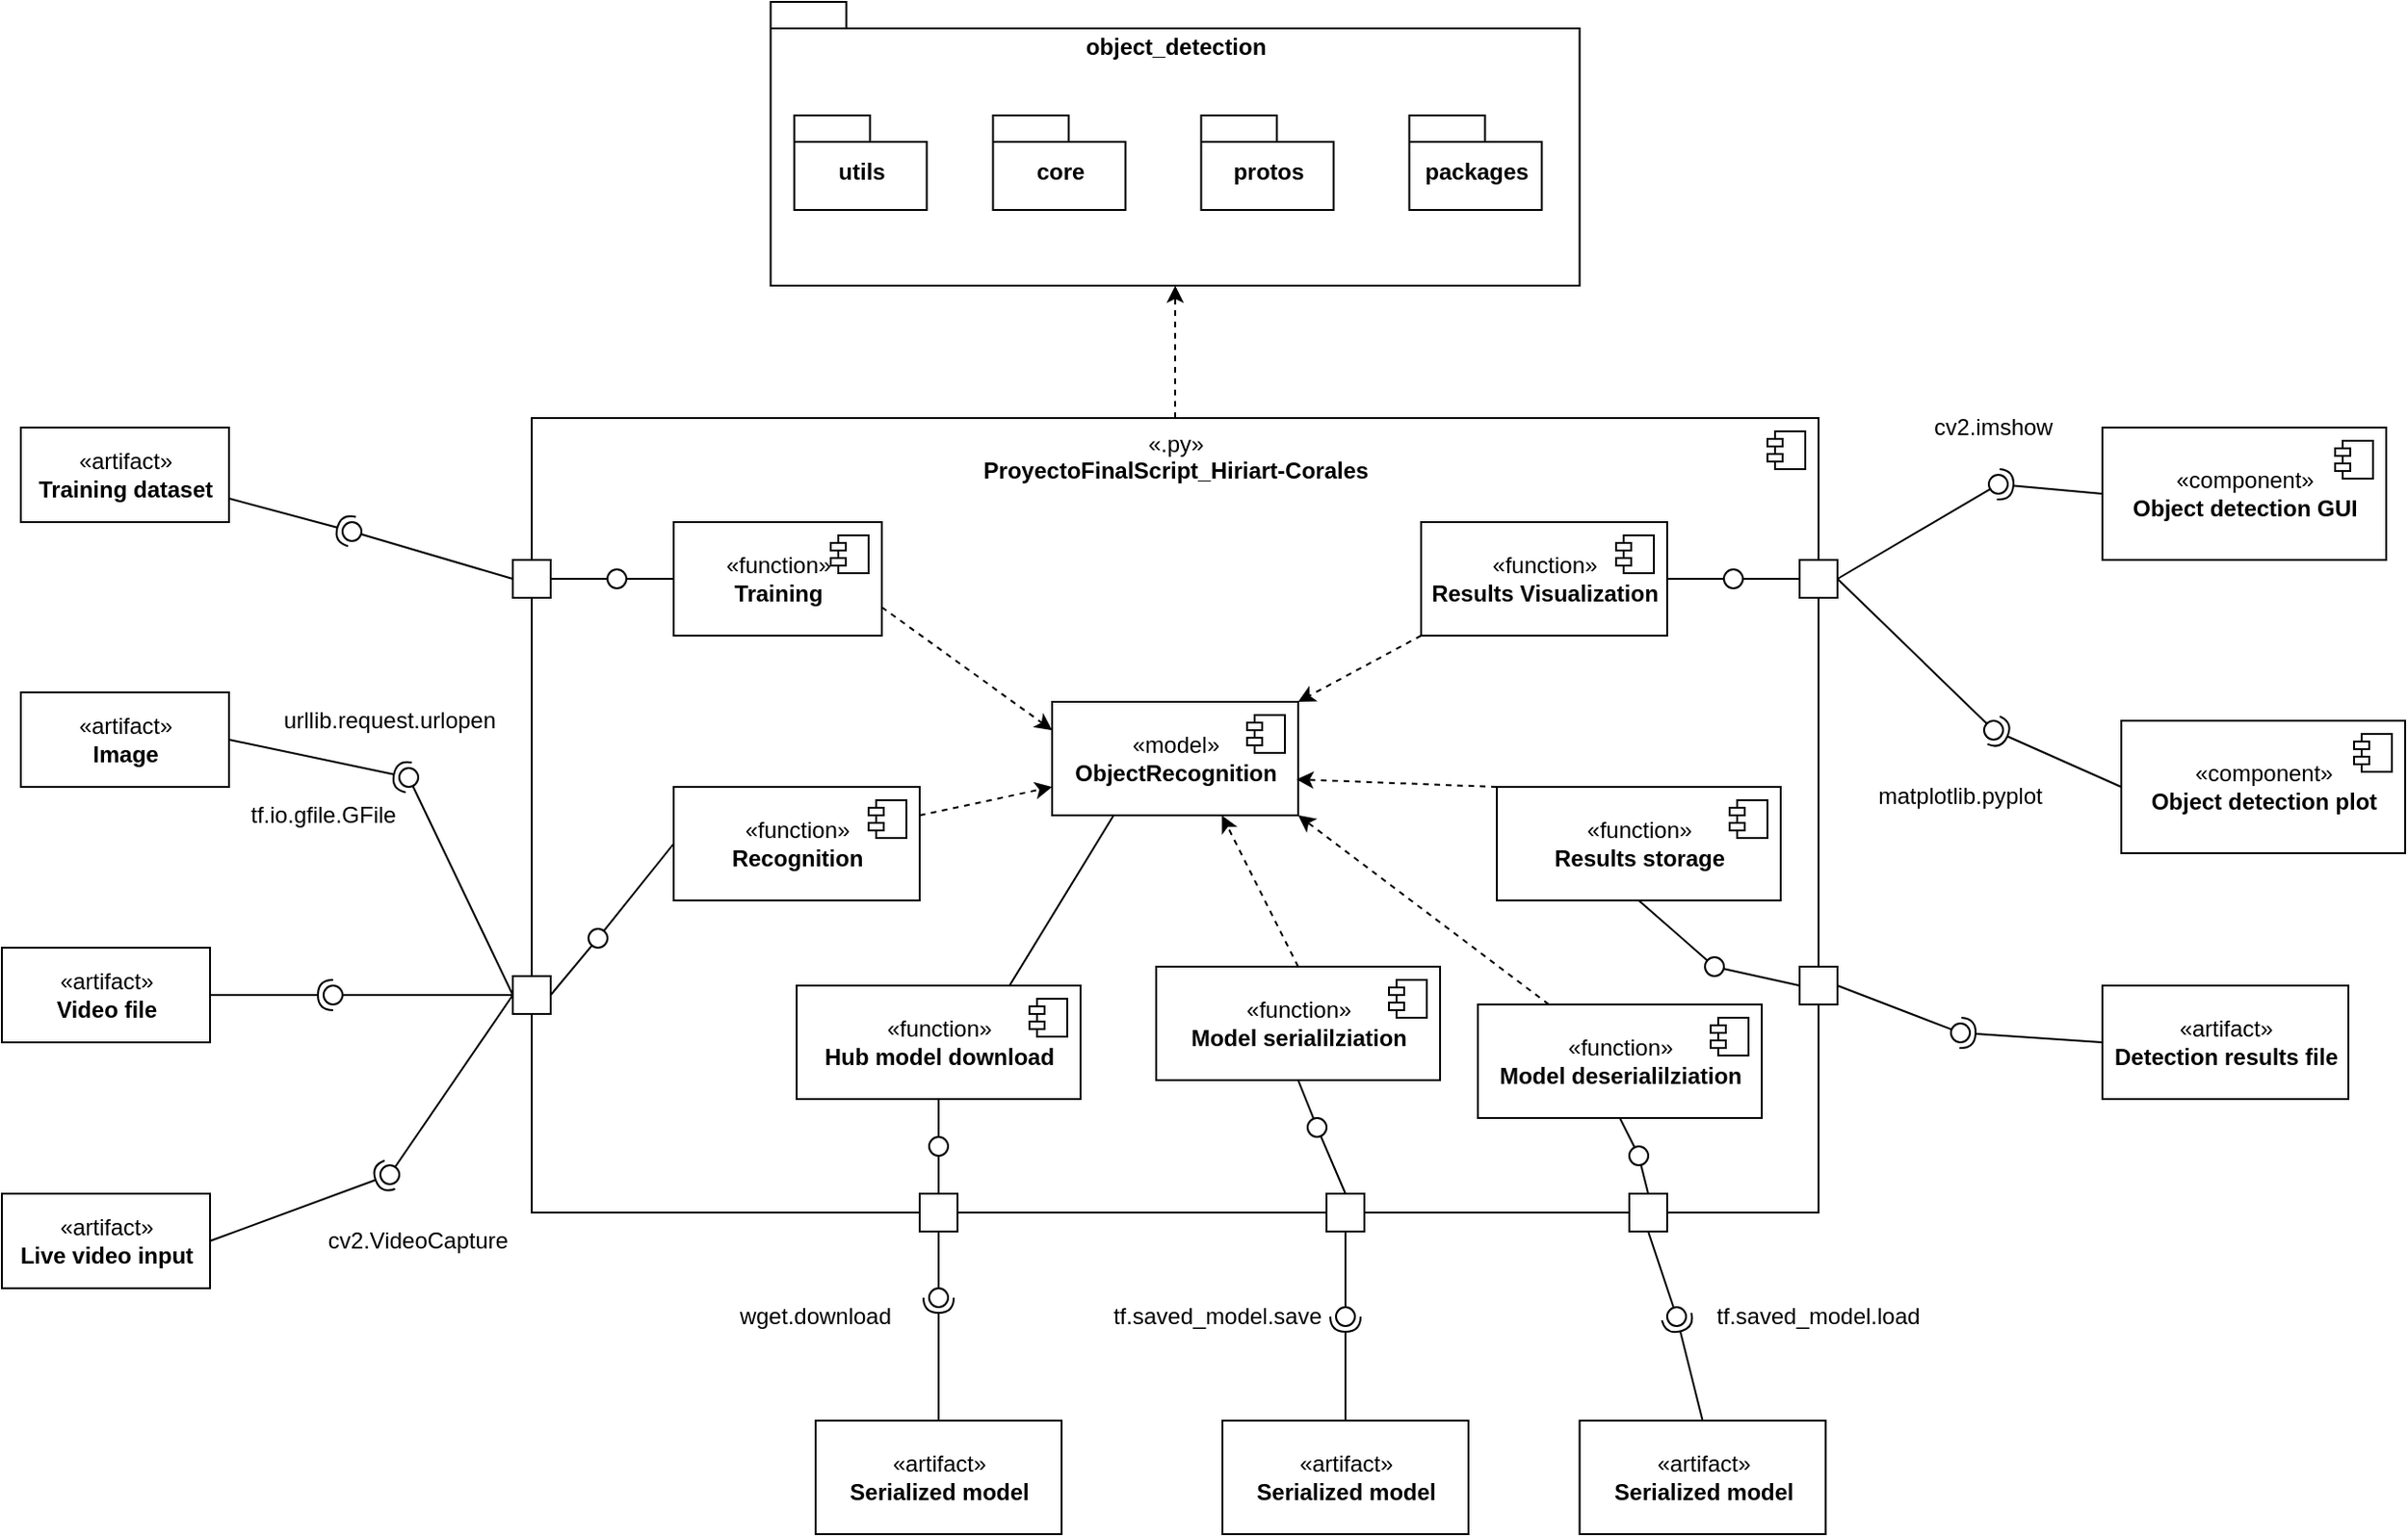 <mxfile version="20.6.0" type="device"><diagram id="3WxeVONCtXBPngQZgMPU" name="Page-1"><mxGraphModel dx="1461" dy="1966" grid="1" gridSize="10" guides="1" tooltips="1" connect="1" arrows="1" fold="1" page="1" pageScale="1" pageWidth="850" pageHeight="1100" math="0" shadow="0"><root><mxCell id="0"/><mxCell id="1" parent="0"/><mxCell id="N2UyUOHpX8asWoxvoKA--7" value="«artifact»&lt;br&gt;&lt;b&gt;Video file&lt;/b&gt;" style="html=1;" parent="1" vertex="1"><mxGeometry x="30" y="410" width="110" height="50" as="geometry"/></mxCell><mxCell id="N2UyUOHpX8asWoxvoKA--8" value="«artifact»&lt;br&gt;&lt;b&gt;Training dataset&lt;/b&gt;" style="html=1;" parent="1" vertex="1"><mxGeometry x="40" y="135" width="110" height="50" as="geometry"/></mxCell><mxCell id="N2UyUOHpX8asWoxvoKA--9" value="" style="rounded=0;orthogonalLoop=1;jettySize=auto;html=1;endArrow=none;endFill=0;sketch=0;sourcePerimeterSpacing=0;targetPerimeterSpacing=0;exitX=0;exitY=0.5;exitDx=0;exitDy=0;" parent="1" source="N2UyUOHpX8asWoxvoKA--13" target="N2UyUOHpX8asWoxvoKA--11" edge="1"><mxGeometry relative="1" as="geometry"><mxPoint x="310" y="275" as="sourcePoint"/></mxGeometry></mxCell><mxCell id="N2UyUOHpX8asWoxvoKA--10" value="" style="rounded=0;orthogonalLoop=1;jettySize=auto;html=1;endArrow=halfCircle;endFill=0;entryX=0.5;entryY=0.5;endSize=6;strokeWidth=1;sketch=0;exitX=1;exitY=0.75;exitDx=0;exitDy=0;" parent="1" source="N2UyUOHpX8asWoxvoKA--8" target="N2UyUOHpX8asWoxvoKA--11" edge="1"><mxGeometry relative="1" as="geometry"><mxPoint x="350" y="275" as="sourcePoint"/></mxGeometry></mxCell><mxCell id="N2UyUOHpX8asWoxvoKA--11" value="" style="ellipse;whiteSpace=wrap;html=1;align=center;aspect=fixed;resizable=0;points=[];outlineConnect=0;sketch=0;" parent="1" vertex="1"><mxGeometry x="210" y="185" width="10" height="10" as="geometry"/></mxCell><mxCell id="N2UyUOHpX8asWoxvoKA--15" value="" style="rounded=0;orthogonalLoop=1;jettySize=auto;html=1;endArrow=none;endFill=0;sketch=0;sourcePerimeterSpacing=0;targetPerimeterSpacing=0;exitX=0;exitY=0.5;exitDx=0;exitDy=0;" parent="1" source="N2UyUOHpX8asWoxvoKA--18" target="N2UyUOHpX8asWoxvoKA--17" edge="1"><mxGeometry relative="1" as="geometry"><mxPoint x="160" y="325" as="sourcePoint"/></mxGeometry></mxCell><mxCell id="N2UyUOHpX8asWoxvoKA--16" value="" style="rounded=0;orthogonalLoop=1;jettySize=auto;html=1;endArrow=halfCircle;endFill=0;entryX=0.5;entryY=0.5;endSize=6;strokeWidth=1;sketch=0;exitX=1;exitY=0.5;exitDx=0;exitDy=0;" parent="1" source="N2UyUOHpX8asWoxvoKA--7" target="N2UyUOHpX8asWoxvoKA--17" edge="1"><mxGeometry relative="1" as="geometry"><mxPoint x="200" y="325" as="sourcePoint"/></mxGeometry></mxCell><mxCell id="N2UyUOHpX8asWoxvoKA--17" value="" style="ellipse;whiteSpace=wrap;html=1;align=center;aspect=fixed;resizable=0;points=[];outlineConnect=0;sketch=0;" parent="1" vertex="1"><mxGeometry x="200" y="430" width="10" height="10" as="geometry"/></mxCell><mxCell id="N2UyUOHpX8asWoxvoKA--22" value="" style="rounded=0;orthogonalLoop=1;jettySize=auto;html=1;endArrow=none;endFill=0;sketch=0;sourcePerimeterSpacing=0;targetPerimeterSpacing=0;" parent="1" target="N2UyUOHpX8asWoxvoKA--24" edge="1"><mxGeometry relative="1" as="geometry"><mxPoint x="480" y="225" as="sourcePoint"/></mxGeometry></mxCell><mxCell id="N2UyUOHpX8asWoxvoKA--23" value="" style="rounded=0;orthogonalLoop=1;jettySize=auto;html=1;endArrow=halfCircle;endFill=0;entryX=0.5;entryY=0.5;endSize=6;strokeWidth=1;sketch=0;" parent="1" target="N2UyUOHpX8asWoxvoKA--24" edge="1"><mxGeometry relative="1" as="geometry"><mxPoint x="520" y="225" as="sourcePoint"/></mxGeometry></mxCell><mxCell id="N2UyUOHpX8asWoxvoKA--24" value="" style="ellipse;whiteSpace=wrap;html=1;align=center;aspect=fixed;resizable=0;points=[];outlineConnect=0;sketch=0;" parent="1" vertex="1"><mxGeometry x="495" y="220" width="10" height="10" as="geometry"/></mxCell><mxCell id="N2UyUOHpX8asWoxvoKA--25" value="«component»&lt;br&gt;&lt;b&gt;Object detection GUI&lt;/b&gt;" style="html=1;dropTarget=0;" parent="1" vertex="1"><mxGeometry x="1140" y="135" width="150" height="70" as="geometry"/></mxCell><mxCell id="N2UyUOHpX8asWoxvoKA--26" value="" style="shape=module;jettyWidth=8;jettyHeight=4;" parent="N2UyUOHpX8asWoxvoKA--25" vertex="1"><mxGeometry x="1" width="20" height="20" relative="1" as="geometry"><mxPoint x="-27" y="7" as="offset"/></mxGeometry></mxCell><mxCell id="N2UyUOHpX8asWoxvoKA--27" value="«artifact»&lt;br&gt;&lt;b&gt;Detection results file&lt;/b&gt;" style="html=1;" parent="1" vertex="1"><mxGeometry x="1140" y="430" width="130" height="60" as="geometry"/></mxCell><mxCell id="vlnlMYOBca-cC1OnBr6w-9" style="edgeStyle=orthogonalEdgeStyle;rounded=0;orthogonalLoop=1;jettySize=auto;html=1;exitX=0.5;exitY=0;exitDx=0;exitDy=0;dashed=1;" parent="1" source="N2UyUOHpX8asWoxvoKA--5" target="vlnlMYOBca-cC1OnBr6w-1" edge="1"><mxGeometry relative="1" as="geometry"/></mxCell><mxCell id="N2UyUOHpX8asWoxvoKA--5" value="«.py»&lt;br&gt;&lt;b&gt;ProyectoFinalScript_Hiriart-Corales&lt;/b&gt;" style="html=1;dropTarget=0;verticalAlign=top;" parent="1" vertex="1"><mxGeometry x="310" y="130" width="680" height="420" as="geometry"/></mxCell><mxCell id="N2UyUOHpX8asWoxvoKA--6" value="" style="shape=module;jettyWidth=8;jettyHeight=4;" parent="N2UyUOHpX8asWoxvoKA--5" vertex="1"><mxGeometry x="1" width="20" height="20" relative="1" as="geometry"><mxPoint x="-27" y="7" as="offset"/></mxGeometry></mxCell><mxCell id="waBxFvCK2Q5SgZB2nUmr-45" style="edgeStyle=orthogonalEdgeStyle;rounded=0;orthogonalLoop=1;jettySize=auto;html=1;exitX=1;exitY=0.5;exitDx=0;exitDy=0;endArrow=none;endFill=0;" parent="1" source="N2UyUOHpX8asWoxvoKA--13" target="waBxFvCK2Q5SgZB2nUmr-38" edge="1"><mxGeometry relative="1" as="geometry"/></mxCell><mxCell id="N2UyUOHpX8asWoxvoKA--13" value="" style="whiteSpace=wrap;html=1;aspect=fixed;" parent="1" vertex="1"><mxGeometry x="300" y="205" width="20" height="20" as="geometry"/></mxCell><mxCell id="waBxFvCK2Q5SgZB2nUmr-46" style="rounded=0;orthogonalLoop=1;jettySize=auto;html=1;exitX=1;exitY=0.5;exitDx=0;exitDy=0;endArrow=none;endFill=0;" parent="1" source="N2UyUOHpX8asWoxvoKA--18" target="waBxFvCK2Q5SgZB2nUmr-34" edge="1"><mxGeometry relative="1" as="geometry"/></mxCell><mxCell id="N2UyUOHpX8asWoxvoKA--18" value="" style="whiteSpace=wrap;html=1;aspect=fixed;" parent="1" vertex="1"><mxGeometry x="300" y="425" width="20" height="20" as="geometry"/></mxCell><mxCell id="waBxFvCK2Q5SgZB2nUmr-49" style="edgeStyle=none;rounded=0;orthogonalLoop=1;jettySize=auto;html=1;exitX=0;exitY=0.5;exitDx=0;exitDy=0;endArrow=none;endFill=0;" parent="1" source="N2UyUOHpX8asWoxvoKA--20" target="waBxFvCK2Q5SgZB2nUmr-30" edge="1"><mxGeometry relative="1" as="geometry"/></mxCell><mxCell id="N2UyUOHpX8asWoxvoKA--20" value="" style="whiteSpace=wrap;html=1;aspect=fixed;" parent="1" vertex="1"><mxGeometry x="980" y="205" width="20" height="20" as="geometry"/></mxCell><mxCell id="waBxFvCK2Q5SgZB2nUmr-48" style="edgeStyle=none;rounded=0;orthogonalLoop=1;jettySize=auto;html=1;exitX=0;exitY=0.5;exitDx=0;exitDy=0;endArrow=none;endFill=0;" parent="1" source="N2UyUOHpX8asWoxvoKA--28" target="waBxFvCK2Q5SgZB2nUmr-36" edge="1"><mxGeometry relative="1" as="geometry"/></mxCell><mxCell id="N2UyUOHpX8asWoxvoKA--28" value="" style="whiteSpace=wrap;html=1;aspect=fixed;" parent="1" vertex="1"><mxGeometry x="980" y="420" width="20" height="20" as="geometry"/></mxCell><mxCell id="N2UyUOHpX8asWoxvoKA--35" value="" style="rounded=0;orthogonalLoop=1;jettySize=auto;html=1;endArrow=none;endFill=0;sketch=0;sourcePerimeterSpacing=0;targetPerimeterSpacing=0;exitX=1;exitY=0.5;exitDx=0;exitDy=0;" parent="1" source="N2UyUOHpX8asWoxvoKA--20" target="N2UyUOHpX8asWoxvoKA--37" edge="1"><mxGeometry relative="1" as="geometry"><mxPoint x="635" y="172.5" as="sourcePoint"/></mxGeometry></mxCell><mxCell id="N2UyUOHpX8asWoxvoKA--36" value="" style="rounded=0;orthogonalLoop=1;jettySize=auto;html=1;endArrow=halfCircle;endFill=0;entryX=0.5;entryY=0.5;endSize=6;strokeWidth=1;sketch=0;exitX=0;exitY=0.5;exitDx=0;exitDy=0;" parent="1" source="N2UyUOHpX8asWoxvoKA--25" target="N2UyUOHpX8asWoxvoKA--37" edge="1"><mxGeometry relative="1" as="geometry"><mxPoint x="765" y="127.5" as="sourcePoint"/></mxGeometry></mxCell><mxCell id="N2UyUOHpX8asWoxvoKA--37" value="" style="ellipse;whiteSpace=wrap;html=1;align=center;aspect=fixed;resizable=0;points=[];outlineConnect=0;sketch=0;" parent="1" vertex="1"><mxGeometry x="1080" y="160" width="10" height="10" as="geometry"/></mxCell><mxCell id="N2UyUOHpX8asWoxvoKA--38" value="" style="rounded=0;orthogonalLoop=1;jettySize=auto;html=1;endArrow=none;endFill=0;sketch=0;sourcePerimeterSpacing=0;targetPerimeterSpacing=0;exitX=1;exitY=0.5;exitDx=0;exitDy=0;" parent="1" source="N2UyUOHpX8asWoxvoKA--28" target="N2UyUOHpX8asWoxvoKA--40" edge="1"><mxGeometry relative="1" as="geometry"><mxPoint x="530" y="235" as="sourcePoint"/></mxGeometry></mxCell><mxCell id="N2UyUOHpX8asWoxvoKA--39" value="" style="rounded=0;orthogonalLoop=1;jettySize=auto;html=1;endArrow=halfCircle;endFill=0;entryX=0.5;entryY=0.5;endSize=6;strokeWidth=1;sketch=0;exitX=0;exitY=0.5;exitDx=0;exitDy=0;" parent="1" source="N2UyUOHpX8asWoxvoKA--27" target="N2UyUOHpX8asWoxvoKA--40" edge="1"><mxGeometry relative="1" as="geometry"><mxPoint x="570" y="235" as="sourcePoint"/></mxGeometry></mxCell><mxCell id="N2UyUOHpX8asWoxvoKA--40" value="" style="ellipse;whiteSpace=wrap;html=1;align=center;aspect=fixed;resizable=0;points=[];outlineConnect=0;sketch=0;" parent="1" vertex="1"><mxGeometry x="1060" y="450" width="10" height="10" as="geometry"/></mxCell><mxCell id="N2UyUOHpX8asWoxvoKA--41" value="«artifact»&lt;br&gt;&lt;b&gt;Live video input&lt;/b&gt;" style="html=1;" parent="1" vertex="1"><mxGeometry x="30" y="540" width="110" height="50" as="geometry"/></mxCell><mxCell id="N2UyUOHpX8asWoxvoKA--42" value="" style="rounded=0;orthogonalLoop=1;jettySize=auto;html=1;endArrow=none;endFill=0;sketch=0;sourcePerimeterSpacing=0;targetPerimeterSpacing=0;exitX=0;exitY=0.5;exitDx=0;exitDy=0;" parent="1" source="N2UyUOHpX8asWoxvoKA--18" target="N2UyUOHpX8asWoxvoKA--44" edge="1"><mxGeometry relative="1" as="geometry"><mxPoint x="510" y="245" as="sourcePoint"/></mxGeometry></mxCell><mxCell id="N2UyUOHpX8asWoxvoKA--43" value="" style="rounded=0;orthogonalLoop=1;jettySize=auto;html=1;endArrow=halfCircle;endFill=0;entryX=0.5;entryY=0.5;endSize=6;strokeWidth=1;sketch=0;exitX=1;exitY=0.5;exitDx=0;exitDy=0;" parent="1" source="N2UyUOHpX8asWoxvoKA--41" target="N2UyUOHpX8asWoxvoKA--44" edge="1"><mxGeometry relative="1" as="geometry"><mxPoint x="550" y="245" as="sourcePoint"/></mxGeometry></mxCell><mxCell id="N2UyUOHpX8asWoxvoKA--44" value="" style="ellipse;whiteSpace=wrap;html=1;align=center;aspect=fixed;resizable=0;points=[];outlineConnect=0;sketch=0;" parent="1" vertex="1"><mxGeometry x="230" y="525" width="10" height="10" as="geometry"/></mxCell><mxCell id="waBxFvCK2Q5SgZB2nUmr-2" value="cv2.VideoCapture" style="text;html=1;strokeColor=none;fillColor=none;align=center;verticalAlign=middle;whiteSpace=wrap;rounded=0;" parent="1" vertex="1"><mxGeometry x="200" y="550" width="100" height="30" as="geometry"/></mxCell><mxCell id="waBxFvCK2Q5SgZB2nUmr-3" value="cv2.imshow" style="text;html=1;strokeColor=none;fillColor=none;align=center;verticalAlign=middle;whiteSpace=wrap;rounded=0;" parent="1" vertex="1"><mxGeometry x="1040" y="120" width="85" height="30" as="geometry"/></mxCell><mxCell id="waBxFvCK2Q5SgZB2nUmr-47" style="edgeStyle=none;rounded=0;orthogonalLoop=1;jettySize=auto;html=1;exitX=0.5;exitY=0;exitDx=0;exitDy=0;endArrow=none;endFill=0;" parent="1" source="waBxFvCK2Q5SgZB2nUmr-5" target="waBxFvCK2Q5SgZB2nUmr-32" edge="1"><mxGeometry relative="1" as="geometry"/></mxCell><mxCell id="waBxFvCK2Q5SgZB2nUmr-5" value="" style="whiteSpace=wrap;html=1;aspect=fixed;" parent="1" vertex="1"><mxGeometry x="730" y="540" width="20" height="20" as="geometry"/></mxCell><mxCell id="waBxFvCK2Q5SgZB2nUmr-7" value="«artifact»&lt;br&gt;&lt;b&gt;Serialized model&lt;br&gt;&lt;/b&gt;" style="html=1;" parent="1" vertex="1"><mxGeometry x="675" y="660" width="130" height="60" as="geometry"/></mxCell><mxCell id="waBxFvCK2Q5SgZB2nUmr-8" value="" style="rounded=0;orthogonalLoop=1;jettySize=auto;html=1;endArrow=none;endFill=0;sketch=0;sourcePerimeterSpacing=0;targetPerimeterSpacing=0;exitX=0.5;exitY=1;exitDx=0;exitDy=0;" parent="1" source="waBxFvCK2Q5SgZB2nUmr-5" target="waBxFvCK2Q5SgZB2nUmr-10" edge="1"><mxGeometry relative="1" as="geometry"><mxPoint x="570" y="345" as="sourcePoint"/></mxGeometry></mxCell><mxCell id="waBxFvCK2Q5SgZB2nUmr-9" value="" style="rounded=0;orthogonalLoop=1;jettySize=auto;html=1;endArrow=halfCircle;endFill=0;entryX=0.5;entryY=0.5;endSize=6;strokeWidth=1;sketch=0;exitX=0.5;exitY=0;exitDx=0;exitDy=0;" parent="1" source="waBxFvCK2Q5SgZB2nUmr-7" target="waBxFvCK2Q5SgZB2nUmr-10" edge="1"><mxGeometry relative="1" as="geometry"><mxPoint x="610" y="345" as="sourcePoint"/></mxGeometry></mxCell><mxCell id="waBxFvCK2Q5SgZB2nUmr-10" value="" style="ellipse;whiteSpace=wrap;html=1;align=center;aspect=fixed;resizable=0;points=[];outlineConnect=0;sketch=0;" parent="1" vertex="1"><mxGeometry x="735" y="600" width="10" height="10" as="geometry"/></mxCell><mxCell id="waBxFvCK2Q5SgZB2nUmr-13" value="«model»&lt;br&gt;&lt;b&gt;ObjectRecognition&lt;/b&gt;" style="html=1;dropTarget=0;" parent="1" vertex="1"><mxGeometry x="585" y="280" width="130" height="60" as="geometry"/></mxCell><mxCell id="waBxFvCK2Q5SgZB2nUmr-14" value="" style="shape=module;jettyWidth=8;jettyHeight=4;" parent="waBxFvCK2Q5SgZB2nUmr-13" vertex="1"><mxGeometry x="1" width="20" height="20" relative="1" as="geometry"><mxPoint x="-27" y="7" as="offset"/></mxGeometry></mxCell><mxCell id="waBxFvCK2Q5SgZB2nUmr-50" style="edgeStyle=none;rounded=0;orthogonalLoop=1;jettySize=auto;html=1;exitX=1;exitY=0.75;exitDx=0;exitDy=0;entryX=0;entryY=0.25;entryDx=0;entryDy=0;endArrow=classic;endFill=1;dashed=1;" parent="1" source="waBxFvCK2Q5SgZB2nUmr-15" target="waBxFvCK2Q5SgZB2nUmr-13" edge="1"><mxGeometry relative="1" as="geometry"/></mxCell><mxCell id="waBxFvCK2Q5SgZB2nUmr-15" value="«function»&lt;br&gt;&lt;b&gt;Training&lt;/b&gt;" style="html=1;dropTarget=0;" parent="1" vertex="1"><mxGeometry x="385" y="185" width="110" height="60" as="geometry"/></mxCell><mxCell id="waBxFvCK2Q5SgZB2nUmr-16" value="" style="shape=module;jettyWidth=8;jettyHeight=4;" parent="waBxFvCK2Q5SgZB2nUmr-15" vertex="1"><mxGeometry x="1" width="20" height="20" relative="1" as="geometry"><mxPoint x="-27" y="7" as="offset"/></mxGeometry></mxCell><mxCell id="waBxFvCK2Q5SgZB2nUmr-52" style="edgeStyle=none;rounded=0;orthogonalLoop=1;jettySize=auto;html=1;exitX=0;exitY=1;exitDx=0;exitDy=0;entryX=1;entryY=0;entryDx=0;entryDy=0;dashed=1;endArrow=classic;endFill=1;" parent="1" source="waBxFvCK2Q5SgZB2nUmr-17" target="waBxFvCK2Q5SgZB2nUmr-13" edge="1"><mxGeometry relative="1" as="geometry"/></mxCell><mxCell id="waBxFvCK2Q5SgZB2nUmr-17" value="«function»&lt;br&gt;&lt;b&gt;Results Visualization&lt;/b&gt;" style="html=1;dropTarget=0;" parent="1" vertex="1"><mxGeometry x="780" y="185" width="130" height="60" as="geometry"/></mxCell><mxCell id="waBxFvCK2Q5SgZB2nUmr-18" value="" style="shape=module;jettyWidth=8;jettyHeight=4;" parent="waBxFvCK2Q5SgZB2nUmr-17" vertex="1"><mxGeometry x="1" width="20" height="20" relative="1" as="geometry"><mxPoint x="-27" y="7" as="offset"/></mxGeometry></mxCell><mxCell id="waBxFvCK2Q5SgZB2nUmr-53" style="edgeStyle=none;rounded=0;orthogonalLoop=1;jettySize=auto;html=1;exitX=0.5;exitY=0;exitDx=0;exitDy=0;entryX=0.69;entryY=1;entryDx=0;entryDy=0;entryPerimeter=0;dashed=1;endArrow=classic;endFill=1;" parent="1" source="waBxFvCK2Q5SgZB2nUmr-19" target="waBxFvCK2Q5SgZB2nUmr-13" edge="1"><mxGeometry relative="1" as="geometry"/></mxCell><mxCell id="waBxFvCK2Q5SgZB2nUmr-19" value="«function»&lt;br&gt;&lt;b&gt;Model serialilziation&lt;/b&gt;" style="html=1;dropTarget=0;" parent="1" vertex="1"><mxGeometry x="640" y="420" width="150" height="60" as="geometry"/></mxCell><mxCell id="waBxFvCK2Q5SgZB2nUmr-20" value="" style="shape=module;jettyWidth=8;jettyHeight=4;" parent="waBxFvCK2Q5SgZB2nUmr-19" vertex="1"><mxGeometry x="1" width="20" height="20" relative="1" as="geometry"><mxPoint x="-27" y="7" as="offset"/></mxGeometry></mxCell><mxCell id="waBxFvCK2Q5SgZB2nUmr-51" style="edgeStyle=none;rounded=0;orthogonalLoop=1;jettySize=auto;html=1;exitX=1;exitY=0.25;exitDx=0;exitDy=0;entryX=0;entryY=0.75;entryDx=0;entryDy=0;dashed=1;endArrow=classic;endFill=1;" parent="1" source="waBxFvCK2Q5SgZB2nUmr-21" target="waBxFvCK2Q5SgZB2nUmr-13" edge="1"><mxGeometry relative="1" as="geometry"/></mxCell><mxCell id="waBxFvCK2Q5SgZB2nUmr-21" value="«function»&lt;br&gt;&lt;b&gt;Recognition&lt;/b&gt;" style="html=1;dropTarget=0;" parent="1" vertex="1"><mxGeometry x="385" y="325" width="130" height="60" as="geometry"/></mxCell><mxCell id="waBxFvCK2Q5SgZB2nUmr-22" value="" style="shape=module;jettyWidth=8;jettyHeight=4;" parent="waBxFvCK2Q5SgZB2nUmr-21" vertex="1"><mxGeometry x="1" width="20" height="20" relative="1" as="geometry"><mxPoint x="-27" y="7" as="offset"/></mxGeometry></mxCell><mxCell id="waBxFvCK2Q5SgZB2nUmr-54" style="edgeStyle=none;rounded=0;orthogonalLoop=1;jettySize=auto;html=1;exitX=0;exitY=0;exitDx=0;exitDy=0;entryX=0.993;entryY=0.683;entryDx=0;entryDy=0;entryPerimeter=0;dashed=1;endArrow=classic;endFill=1;" parent="1" source="waBxFvCK2Q5SgZB2nUmr-25" target="waBxFvCK2Q5SgZB2nUmr-13" edge="1"><mxGeometry relative="1" as="geometry"/></mxCell><mxCell id="waBxFvCK2Q5SgZB2nUmr-25" value="«function»&lt;br&gt;&lt;b&gt;Results storage&lt;/b&gt;" style="html=1;dropTarget=0;" parent="1" vertex="1"><mxGeometry x="820" y="325" width="150" height="60" as="geometry"/></mxCell><mxCell id="waBxFvCK2Q5SgZB2nUmr-26" value="" style="shape=module;jettyWidth=8;jettyHeight=4;" parent="waBxFvCK2Q5SgZB2nUmr-25" vertex="1"><mxGeometry x="1" width="20" height="20" relative="1" as="geometry"><mxPoint x="-27" y="7" as="offset"/></mxGeometry></mxCell><mxCell id="waBxFvCK2Q5SgZB2nUmr-29" value="" style="rounded=0;orthogonalLoop=1;jettySize=auto;html=1;endArrow=none;endFill=0;sketch=0;sourcePerimeterSpacing=0;targetPerimeterSpacing=0;exitX=1;exitY=0.5;exitDx=0;exitDy=0;" parent="1" source="waBxFvCK2Q5SgZB2nUmr-17" target="waBxFvCK2Q5SgZB2nUmr-30" edge="1"><mxGeometry relative="1" as="geometry"><mxPoint x="890" y="390" as="sourcePoint"/></mxGeometry></mxCell><mxCell id="waBxFvCK2Q5SgZB2nUmr-30" value="" style="ellipse;whiteSpace=wrap;html=1;align=center;aspect=fixed;resizable=0;points=[];outlineConnect=0;sketch=0;" parent="1" vertex="1"><mxGeometry x="940" y="210" width="10" height="10" as="geometry"/></mxCell><mxCell id="waBxFvCK2Q5SgZB2nUmr-31" value="" style="rounded=0;orthogonalLoop=1;jettySize=auto;html=1;endArrow=none;endFill=0;sketch=0;sourcePerimeterSpacing=0;targetPerimeterSpacing=0;exitX=0.5;exitY=1;exitDx=0;exitDy=0;" parent="1" source="waBxFvCK2Q5SgZB2nUmr-19" target="waBxFvCK2Q5SgZB2nUmr-32" edge="1"><mxGeometry relative="1" as="geometry"><mxPoint x="900" y="400" as="sourcePoint"/></mxGeometry></mxCell><mxCell id="waBxFvCK2Q5SgZB2nUmr-32" value="" style="ellipse;whiteSpace=wrap;html=1;align=center;aspect=fixed;resizable=0;points=[];outlineConnect=0;sketch=0;" parent="1" vertex="1"><mxGeometry x="720" y="500" width="10" height="10" as="geometry"/></mxCell><mxCell id="waBxFvCK2Q5SgZB2nUmr-33" value="" style="rounded=0;orthogonalLoop=1;jettySize=auto;html=1;endArrow=none;endFill=0;sketch=0;sourcePerimeterSpacing=0;targetPerimeterSpacing=0;exitX=0;exitY=0.5;exitDx=0;exitDy=0;" parent="1" source="waBxFvCK2Q5SgZB2nUmr-21" target="waBxFvCK2Q5SgZB2nUmr-34" edge="1"><mxGeometry relative="1" as="geometry"><mxPoint x="910" y="410" as="sourcePoint"/></mxGeometry></mxCell><mxCell id="waBxFvCK2Q5SgZB2nUmr-34" value="" style="ellipse;whiteSpace=wrap;html=1;align=center;aspect=fixed;resizable=0;points=[];outlineConnect=0;sketch=0;" parent="1" vertex="1"><mxGeometry x="340" y="400" width="10" height="10" as="geometry"/></mxCell><mxCell id="waBxFvCK2Q5SgZB2nUmr-35" value="" style="rounded=0;orthogonalLoop=1;jettySize=auto;html=1;endArrow=none;endFill=0;sketch=0;sourcePerimeterSpacing=0;targetPerimeterSpacing=0;exitX=0.5;exitY=1;exitDx=0;exitDy=0;" parent="1" source="waBxFvCK2Q5SgZB2nUmr-25" target="waBxFvCK2Q5SgZB2nUmr-36" edge="1"><mxGeometry relative="1" as="geometry"><mxPoint x="920" y="420" as="sourcePoint"/></mxGeometry></mxCell><mxCell id="waBxFvCK2Q5SgZB2nUmr-36" value="" style="ellipse;whiteSpace=wrap;html=1;align=center;aspect=fixed;resizable=0;points=[];outlineConnect=0;sketch=0;" parent="1" vertex="1"><mxGeometry x="930" y="415" width="10" height="10" as="geometry"/></mxCell><mxCell id="waBxFvCK2Q5SgZB2nUmr-37" value="" style="rounded=0;orthogonalLoop=1;jettySize=auto;html=1;endArrow=none;endFill=0;sketch=0;sourcePerimeterSpacing=0;targetPerimeterSpacing=0;exitX=0;exitY=0.5;exitDx=0;exitDy=0;" parent="1" source="waBxFvCK2Q5SgZB2nUmr-15" target="waBxFvCK2Q5SgZB2nUmr-38" edge="1"><mxGeometry relative="1" as="geometry"><mxPoint x="-237.5" y="45" as="sourcePoint"/></mxGeometry></mxCell><mxCell id="waBxFvCK2Q5SgZB2nUmr-38" value="" style="ellipse;whiteSpace=wrap;html=1;align=center;aspect=fixed;resizable=0;points=[];outlineConnect=0;sketch=0;" parent="1" vertex="1"><mxGeometry x="350" y="210" width="10" height="10" as="geometry"/></mxCell><mxCell id="waBxFvCK2Q5SgZB2nUmr-39" value="" style="rounded=0;orthogonalLoop=1;jettySize=auto;html=1;endArrow=none;endFill=0;sketch=0;sourcePerimeterSpacing=0;targetPerimeterSpacing=0;exitX=1;exitY=0.5;exitDx=0;exitDy=0;" parent="1" source="N2UyUOHpX8asWoxvoKA--20" target="waBxFvCK2Q5SgZB2nUmr-41" edge="1"><mxGeometry relative="1" as="geometry"><mxPoint x="690" y="295" as="sourcePoint"/></mxGeometry></mxCell><mxCell id="waBxFvCK2Q5SgZB2nUmr-40" value="" style="rounded=0;orthogonalLoop=1;jettySize=auto;html=1;endArrow=halfCircle;endFill=0;entryX=0.5;entryY=0.5;endSize=6;strokeWidth=1;sketch=0;exitX=0;exitY=0.5;exitDx=0;exitDy=0;" parent="1" source="waBxFvCK2Q5SgZB2nUmr-42" target="waBxFvCK2Q5SgZB2nUmr-41" edge="1"><mxGeometry relative="1" as="geometry"><mxPoint x="730" y="295" as="sourcePoint"/></mxGeometry></mxCell><mxCell id="waBxFvCK2Q5SgZB2nUmr-41" value="" style="ellipse;whiteSpace=wrap;html=1;align=center;aspect=fixed;resizable=0;points=[];outlineConnect=0;sketch=0;" parent="1" vertex="1"><mxGeometry x="1077.5" y="290" width="10" height="10" as="geometry"/></mxCell><mxCell id="waBxFvCK2Q5SgZB2nUmr-42" value="«component»&lt;br&gt;&lt;b&gt;Object detection plot&lt;br&gt;&lt;/b&gt;" style="html=1;dropTarget=0;" parent="1" vertex="1"><mxGeometry x="1150" y="290" width="150" height="70" as="geometry"/></mxCell><mxCell id="waBxFvCK2Q5SgZB2nUmr-43" value="" style="shape=module;jettyWidth=8;jettyHeight=4;" parent="waBxFvCK2Q5SgZB2nUmr-42" vertex="1"><mxGeometry x="1" width="20" height="20" relative="1" as="geometry"><mxPoint x="-27" y="7" as="offset"/></mxGeometry></mxCell><mxCell id="waBxFvCK2Q5SgZB2nUmr-44" value="matplotlib.pyplot" style="text;html=1;strokeColor=none;fillColor=none;align=center;verticalAlign=middle;whiteSpace=wrap;rounded=0;" parent="1" vertex="1"><mxGeometry x="1016.25" y="315" width="97.5" height="30" as="geometry"/></mxCell><mxCell id="V7BighpFGKiwAiLL29WZ-1" value="«function»&lt;br&gt;&lt;b&gt;Hub model download&lt;/b&gt;" style="html=1;dropTarget=0;" parent="1" vertex="1"><mxGeometry x="450" y="430" width="150" height="60" as="geometry"/></mxCell><mxCell id="V7BighpFGKiwAiLL29WZ-2" value="" style="shape=module;jettyWidth=8;jettyHeight=4;" parent="V7BighpFGKiwAiLL29WZ-1" vertex="1"><mxGeometry x="1" width="20" height="20" relative="1" as="geometry"><mxPoint x="-27" y="7" as="offset"/></mxGeometry></mxCell><mxCell id="V7BighpFGKiwAiLL29WZ-4" style="edgeStyle=none;rounded=0;orthogonalLoop=1;jettySize=auto;html=1;exitX=0.75;exitY=0;exitDx=0;exitDy=0;entryX=0.25;entryY=1;entryDx=0;entryDy=0;endArrow=none;endFill=0;" parent="1" source="V7BighpFGKiwAiLL29WZ-1" target="waBxFvCK2Q5SgZB2nUmr-13" edge="1"><mxGeometry relative="1" as="geometry"><mxPoint x="715" y="430" as="sourcePoint"/><mxPoint x="684.7" y="350" as="targetPoint"/></mxGeometry></mxCell><mxCell id="V7BighpFGKiwAiLL29WZ-9" style="edgeStyle=orthogonalEdgeStyle;rounded=0;orthogonalLoop=1;jettySize=auto;html=1;exitX=0.5;exitY=0;exitDx=0;exitDy=0;endArrow=none;endFill=0;" parent="1" source="V7BighpFGKiwAiLL29WZ-5" target="V7BighpFGKiwAiLL29WZ-7" edge="1"><mxGeometry relative="1" as="geometry"/></mxCell><mxCell id="V7BighpFGKiwAiLL29WZ-5" value="" style="whiteSpace=wrap;html=1;aspect=fixed;" parent="1" vertex="1"><mxGeometry x="515" y="540" width="20" height="20" as="geometry"/></mxCell><mxCell id="V7BighpFGKiwAiLL29WZ-6" value="" style="rounded=0;orthogonalLoop=1;jettySize=auto;html=1;endArrow=none;endFill=0;sketch=0;sourcePerimeterSpacing=0;targetPerimeterSpacing=0;exitX=0.5;exitY=1;exitDx=0;exitDy=0;" parent="1" source="V7BighpFGKiwAiLL29WZ-1" target="V7BighpFGKiwAiLL29WZ-7" edge="1"><mxGeometry relative="1" as="geometry"><mxPoint x="715" y="490" as="sourcePoint"/></mxGeometry></mxCell><mxCell id="V7BighpFGKiwAiLL29WZ-7" value="" style="ellipse;whiteSpace=wrap;html=1;align=center;aspect=fixed;resizable=0;points=[];outlineConnect=0;sketch=0;" parent="1" vertex="1"><mxGeometry x="520" y="510" width="10" height="10" as="geometry"/></mxCell><mxCell id="V7BighpFGKiwAiLL29WZ-10" value="«artifact»&lt;br&gt;&lt;b&gt;Serialized model&lt;br&gt;&lt;/b&gt;" style="html=1;" parent="1" vertex="1"><mxGeometry x="460" y="660" width="130" height="60" as="geometry"/></mxCell><mxCell id="V7BighpFGKiwAiLL29WZ-11" value="" style="rounded=0;orthogonalLoop=1;jettySize=auto;html=1;endArrow=none;endFill=0;sketch=0;sourcePerimeterSpacing=0;targetPerimeterSpacing=0;exitX=0.5;exitY=1;exitDx=0;exitDy=0;" parent="1" source="V7BighpFGKiwAiLL29WZ-5" target="V7BighpFGKiwAiLL29WZ-13" edge="1"><mxGeometry relative="1" as="geometry"><mxPoint x="580" y="465" as="sourcePoint"/></mxGeometry></mxCell><mxCell id="V7BighpFGKiwAiLL29WZ-12" value="" style="rounded=0;orthogonalLoop=1;jettySize=auto;html=1;endArrow=halfCircle;endFill=0;entryX=0.5;entryY=0.5;endSize=6;strokeWidth=1;sketch=0;exitX=0.5;exitY=0;exitDx=0;exitDy=0;" parent="1" source="V7BighpFGKiwAiLL29WZ-10" target="V7BighpFGKiwAiLL29WZ-13" edge="1"><mxGeometry relative="1" as="geometry"><mxPoint x="620" y="465" as="sourcePoint"/></mxGeometry></mxCell><mxCell id="V7BighpFGKiwAiLL29WZ-13" value="" style="ellipse;whiteSpace=wrap;html=1;align=center;aspect=fixed;resizable=0;points=[];outlineConnect=0;sketch=0;" parent="1" vertex="1"><mxGeometry x="520" y="590" width="10" height="10" as="geometry"/></mxCell><mxCell id="V7BighpFGKiwAiLL29WZ-17" value="wget.download" style="text;html=1;strokeColor=none;fillColor=none;align=center;verticalAlign=middle;whiteSpace=wrap;rounded=0;" parent="1" vertex="1"><mxGeometry x="415" y="590" width="90" height="30" as="geometry"/></mxCell><mxCell id="V7BighpFGKiwAiLL29WZ-20" value="tf.saved_model.load" style="text;html=1;strokeColor=none;fillColor=none;align=center;verticalAlign=middle;whiteSpace=wrap;rounded=0;" parent="1" vertex="1"><mxGeometry x="930" y="590" width="120" height="30" as="geometry"/></mxCell><mxCell id="vlnlMYOBca-cC1OnBr6w-1" value="object_detection" style="shape=folder;fontStyle=1;spacingTop=10;tabWidth=40;tabHeight=14;tabPosition=left;html=1;verticalAlign=top;" parent="1" vertex="1"><mxGeometry x="436.25" y="-90" width="427.5" height="150" as="geometry"/></mxCell><mxCell id="vlnlMYOBca-cC1OnBr6w-6" value="utils" style="shape=folder;fontStyle=1;spacingTop=10;tabWidth=40;tabHeight=14;tabPosition=left;html=1;" parent="1" vertex="1"><mxGeometry x="448.75" y="-30" width="70" height="50" as="geometry"/></mxCell><mxCell id="vlnlMYOBca-cC1OnBr6w-7" value="protos" style="shape=folder;fontStyle=1;spacingTop=10;tabWidth=40;tabHeight=14;tabPosition=left;html=1;" parent="1" vertex="1"><mxGeometry x="663.75" y="-30" width="70" height="50" as="geometry"/></mxCell><mxCell id="vlnlMYOBca-cC1OnBr6w-8" value="packages" style="shape=folder;fontStyle=1;spacingTop=10;tabWidth=40;tabHeight=14;tabPosition=left;html=1;" parent="1" vertex="1"><mxGeometry x="773.75" y="-30" width="70" height="50" as="geometry"/></mxCell><mxCell id="vlnlMYOBca-cC1OnBr6w-10" value="core" style="shape=folder;fontStyle=1;spacingTop=10;tabWidth=40;tabHeight=14;tabPosition=left;html=1;" parent="1" vertex="1"><mxGeometry x="553.75" y="-30" width="70" height="50" as="geometry"/></mxCell><mxCell id="5LjxAirdbIZQTa4FRXNe-1" value="«artifact»&lt;br&gt;&lt;b&gt;Image&lt;/b&gt;" style="html=1;" vertex="1" parent="1"><mxGeometry x="40" y="275" width="110" height="50" as="geometry"/></mxCell><mxCell id="5LjxAirdbIZQTa4FRXNe-2" value="" style="rounded=0;orthogonalLoop=1;jettySize=auto;html=1;endArrow=none;endFill=0;sketch=0;sourcePerimeterSpacing=0;targetPerimeterSpacing=0;exitX=0;exitY=0.5;exitDx=0;exitDy=0;" edge="1" target="5LjxAirdbIZQTa4FRXNe-4" parent="1" source="N2UyUOHpX8asWoxvoKA--18"><mxGeometry relative="1" as="geometry"><mxPoint x="610" y="345" as="sourcePoint"/></mxGeometry></mxCell><mxCell id="5LjxAirdbIZQTa4FRXNe-3" value="" style="rounded=0;orthogonalLoop=1;jettySize=auto;html=1;endArrow=halfCircle;endFill=0;entryX=0.5;entryY=0.5;endSize=6;strokeWidth=1;sketch=0;exitX=1;exitY=0.5;exitDx=0;exitDy=0;" edge="1" target="5LjxAirdbIZQTa4FRXNe-4" parent="1" source="5LjxAirdbIZQTa4FRXNe-1"><mxGeometry relative="1" as="geometry"><mxPoint x="650" y="345" as="sourcePoint"/></mxGeometry></mxCell><mxCell id="5LjxAirdbIZQTa4FRXNe-4" value="" style="ellipse;whiteSpace=wrap;html=1;align=center;aspect=fixed;resizable=0;points=[];outlineConnect=0;sketch=0;" vertex="1" parent="1"><mxGeometry x="240" y="315" width="10" height="10" as="geometry"/></mxCell><mxCell id="5LjxAirdbIZQTa4FRXNe-5" value="urllib.request.urlopen" style="text;html=1;strokeColor=none;fillColor=none;align=center;verticalAlign=middle;whiteSpace=wrap;rounded=0;" vertex="1" parent="1"><mxGeometry x="175" y="275" width="120" height="30" as="geometry"/></mxCell><mxCell id="5LjxAirdbIZQTa4FRXNe-6" value="tf.io.gfile.GFile" style="text;html=1;strokeColor=none;fillColor=none;align=center;verticalAlign=middle;whiteSpace=wrap;rounded=0;" vertex="1" parent="1"><mxGeometry x="140" y="325" width="120" height="30" as="geometry"/></mxCell><mxCell id="5LjxAirdbIZQTa4FRXNe-7" value="tf.saved_model.save" style="text;html=1;strokeColor=none;fillColor=none;align=center;verticalAlign=middle;whiteSpace=wrap;rounded=0;" vertex="1" parent="1"><mxGeometry x="615" y="590" width="115" height="30" as="geometry"/></mxCell><mxCell id="5LjxAirdbIZQTa4FRXNe-10" style="rounded=0;orthogonalLoop=1;jettySize=auto;html=1;exitX=0.25;exitY=0;exitDx=0;exitDy=0;entryX=1;entryY=1;entryDx=0;entryDy=0;dashed=1;" edge="1" parent="1" source="5LjxAirdbIZQTa4FRXNe-8" target="waBxFvCK2Q5SgZB2nUmr-13"><mxGeometry relative="1" as="geometry"/></mxCell><mxCell id="5LjxAirdbIZQTa4FRXNe-8" value="«function»&lt;br&gt;&lt;b&gt;Model deserialilziation&lt;/b&gt;" style="html=1;dropTarget=0;" vertex="1" parent="1"><mxGeometry x="810" y="440" width="150" height="60" as="geometry"/></mxCell><mxCell id="5LjxAirdbIZQTa4FRXNe-9" value="" style="shape=module;jettyWidth=8;jettyHeight=4;" vertex="1" parent="5LjxAirdbIZQTa4FRXNe-8"><mxGeometry x="1" width="20" height="20" relative="1" as="geometry"><mxPoint x="-27" y="7" as="offset"/></mxGeometry></mxCell><mxCell id="5LjxAirdbIZQTa4FRXNe-11" value="«artifact»&lt;br&gt;&lt;b&gt;Serialized model&lt;br&gt;&lt;/b&gt;" style="html=1;" vertex="1" parent="1"><mxGeometry x="863.75" y="660" width="130" height="60" as="geometry"/></mxCell><mxCell id="5LjxAirdbIZQTa4FRXNe-12" value="" style="whiteSpace=wrap;html=1;aspect=fixed;" vertex="1" parent="1"><mxGeometry x="890" y="540" width="20" height="20" as="geometry"/></mxCell><mxCell id="5LjxAirdbIZQTa4FRXNe-13" value="" style="rounded=0;orthogonalLoop=1;jettySize=auto;html=1;endArrow=none;endFill=0;sketch=0;sourcePerimeterSpacing=0;targetPerimeterSpacing=0;exitX=0.5;exitY=1;exitDx=0;exitDy=0;" edge="1" parent="1" target="5LjxAirdbIZQTa4FRXNe-14" source="5LjxAirdbIZQTa4FRXNe-8"><mxGeometry relative="1" as="geometry"><mxPoint x="887.5" y="505" as="sourcePoint"/></mxGeometry></mxCell><mxCell id="5LjxAirdbIZQTa4FRXNe-14" value="" style="ellipse;whiteSpace=wrap;html=1;align=center;aspect=fixed;resizable=0;points=[];outlineConnect=0;sketch=0;" vertex="1" parent="1"><mxGeometry x="890" y="515" width="10" height="10" as="geometry"/></mxCell><mxCell id="5LjxAirdbIZQTa4FRXNe-15" style="edgeStyle=none;rounded=0;orthogonalLoop=1;jettySize=auto;html=1;exitX=0.5;exitY=0;exitDx=0;exitDy=0;endArrow=none;endFill=0;" edge="1" parent="1" source="5LjxAirdbIZQTa4FRXNe-12" target="5LjxAirdbIZQTa4FRXNe-14"><mxGeometry relative="1" as="geometry"><mxPoint x="750" y="550" as="sourcePoint"/><mxPoint x="736.954" y="519.602" as="targetPoint"/></mxGeometry></mxCell><mxCell id="5LjxAirdbIZQTa4FRXNe-16" value="" style="rounded=0;orthogonalLoop=1;jettySize=auto;html=1;endArrow=none;endFill=0;sketch=0;sourcePerimeterSpacing=0;targetPerimeterSpacing=0;exitX=0.5;exitY=1;exitDx=0;exitDy=0;" edge="1" target="5LjxAirdbIZQTa4FRXNe-18" parent="1" source="5LjxAirdbIZQTa4FRXNe-12"><mxGeometry relative="1" as="geometry"><mxPoint x="670" y="495" as="sourcePoint"/></mxGeometry></mxCell><mxCell id="5LjxAirdbIZQTa4FRXNe-17" value="" style="rounded=0;orthogonalLoop=1;jettySize=auto;html=1;endArrow=halfCircle;endFill=0;entryX=0.5;entryY=0.5;endSize=6;strokeWidth=1;sketch=0;exitX=0.5;exitY=0;exitDx=0;exitDy=0;" edge="1" target="5LjxAirdbIZQTa4FRXNe-18" parent="1" source="5LjxAirdbIZQTa4FRXNe-11"><mxGeometry relative="1" as="geometry"><mxPoint x="710" y="495" as="sourcePoint"/></mxGeometry></mxCell><mxCell id="5LjxAirdbIZQTa4FRXNe-18" value="" style="ellipse;whiteSpace=wrap;html=1;align=center;aspect=fixed;resizable=0;points=[];outlineConnect=0;sketch=0;" vertex="1" parent="1"><mxGeometry x="910" y="600" width="10" height="10" as="geometry"/></mxCell></root></mxGraphModel></diagram></mxfile>